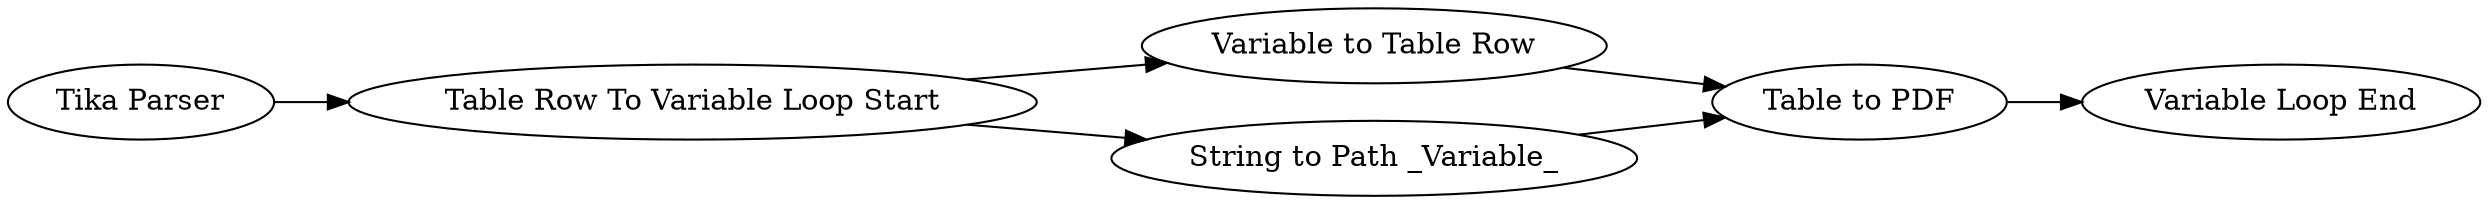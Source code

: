 digraph {
	"8863307815428358202_940" [label="Tika Parser"]
	"8863307815428358202_955" [label="Variable to Table Row"]
	"8863307815428358202_949" [label="Variable Loop End"]
	"8863307815428358202_954" [label="String to Path _Variable_"]
	"8863307815428358202_948" [label="Table Row To Variable Loop Start"]
	"8863307815428358202_951" [label="Table to PDF"]
	"8863307815428358202_955" -> "8863307815428358202_951"
	"8863307815428358202_948" -> "8863307815428358202_955"
	"8863307815428358202_948" -> "8863307815428358202_954"
	"8863307815428358202_951" -> "8863307815428358202_949"
	"8863307815428358202_940" -> "8863307815428358202_948"
	"8863307815428358202_954" -> "8863307815428358202_951"
	rankdir=LR
}
